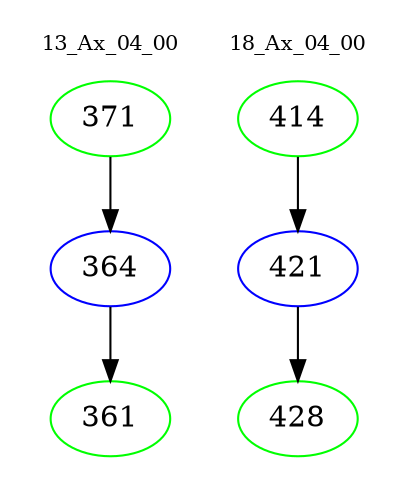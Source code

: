 digraph{
subgraph cluster_0 {
color = white
label = "13_Ax_04_00";
fontsize=10;
T0_371 [label="371", color="green"]
T0_371 -> T0_364 [color="black"]
T0_364 [label="364", color="blue"]
T0_364 -> T0_361 [color="black"]
T0_361 [label="361", color="green"]
}
subgraph cluster_1 {
color = white
label = "18_Ax_04_00";
fontsize=10;
T1_414 [label="414", color="green"]
T1_414 -> T1_421 [color="black"]
T1_421 [label="421", color="blue"]
T1_421 -> T1_428 [color="black"]
T1_428 [label="428", color="green"]
}
}
